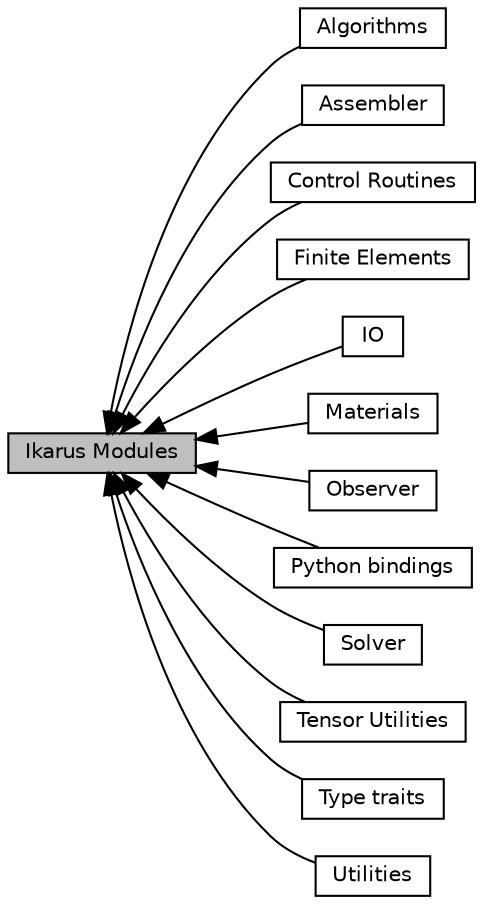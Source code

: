 digraph "Ikarus Modules"
{
  edge [fontname="Helvetica",fontsize="10",labelfontname="Helvetica",labelfontsize="10"];
  node [fontname="Helvetica",fontsize="10",shape=box];
  rankdir=LR;
  Node12 [label="Algorithms",height=0.2,width=0.4,color="black", fillcolor="white", style="filled",URL="$a00360.html",tooltip="Stl-like algorithms for runtime and compile time."];
  Node2 [label="Assembler",height=0.2,width=0.4,color="black", fillcolor="white", style="filled",URL="$a00345.html",tooltip="All finite element assembler."];
  Node3 [label="Control Routines",height=0.2,width=0.4,color="black", fillcolor="white", style="filled",URL="$a00346.html",tooltip="Routines to follow a non-linear solution curve."];
  Node4 [label="Finite Elements",height=0.2,width=0.4,color="black", fillcolor="white", style="filled",URL="$a00347.html",tooltip="Local assemblers for linear algebra contributions to the global system."];
  Node1 [label="Ikarus Modules",height=0.2,width=0.4,color="black", fillcolor="grey75", style="filled", fontcolor="black",tooltip="All Ikarus modules."];
  Node6 [label="IO",height=0.2,width=0.4,color="black", fillcolor="white", style="filled",URL="$a00353.html",tooltip="Functions for input and output."];
  Node5 [label="Materials",height=0.2,width=0.4,color="black", fillcolor="white", style="filled",URL="$a00351.html",tooltip="Materials for mechanical simulations."];
  Node9 [label="Observer",height=0.2,width=0.4,color="black", fillcolor="white", style="filled",URL="$a00357.html",tooltip="Solvers for algebraic system of equations."];
  Node7 [label="Python bindings",height=0.2,width=0.4,color="black", fillcolor="white", style="filled",URL="$a00355.html",tooltip="Header for Python Bindings."];
  Node8 [label="Solver",height=0.2,width=0.4,color="black", fillcolor="white", style="filled",URL="$a00356.html",tooltip="Solvers for algebraic system of equations."];
  Node11 [label="Tensor Utilities",height=0.2,width=0.4,color="black", fillcolor="white", style="filled",URL="$a00359.html",tooltip="Collection of several utilities for dealing with Eigen tensors."];
  Node13 [label="Type traits",height=0.2,width=0.4,color="black", fillcolor="white", style="filled",URL="$a00361.html",tooltip="Type traits for TMP."];
  Node10 [label="Utilities",height=0.2,width=0.4,color="black", fillcolor="white", style="filled",URL="$a00358.html",tooltip="Collection of several utilities."];
  Node1->Node2 [shape=plaintext, dir="back", style="solid"];
  Node1->Node3 [shape=plaintext, dir="back", style="solid"];
  Node1->Node4 [shape=plaintext, dir="back", style="solid"];
  Node1->Node5 [shape=plaintext, dir="back", style="solid"];
  Node1->Node6 [shape=plaintext, dir="back", style="solid"];
  Node1->Node7 [shape=plaintext, dir="back", style="solid"];
  Node1->Node8 [shape=plaintext, dir="back", style="solid"];
  Node1->Node9 [shape=plaintext, dir="back", style="solid"];
  Node1->Node10 [shape=plaintext, dir="back", style="solid"];
  Node1->Node11 [shape=plaintext, dir="back", style="solid"];
  Node1->Node12 [shape=plaintext, dir="back", style="solid"];
  Node1->Node13 [shape=plaintext, dir="back", style="solid"];
}
